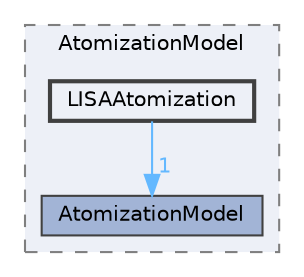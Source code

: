digraph "src/lagrangian/spray/submodels/AtomizationModel/LISAAtomization"
{
 // LATEX_PDF_SIZE
  bgcolor="transparent";
  edge [fontname=Helvetica,fontsize=10,labelfontname=Helvetica,labelfontsize=10];
  node [fontname=Helvetica,fontsize=10,shape=box,height=0.2,width=0.4];
  compound=true
  subgraph clusterdir_c04aec180e0de933cb1ce0e040f1f431 {
    graph [ bgcolor="#edf0f7", pencolor="grey50", label="AtomizationModel", fontname=Helvetica,fontsize=10 style="filled,dashed", URL="dir_c04aec180e0de933cb1ce0e040f1f431.html",tooltip=""]
  dir_c5140c70a0de325936e2f0836d17f5d3 [label="AtomizationModel", fillcolor="#a2b4d6", color="grey25", style="filled", URL="dir_c5140c70a0de325936e2f0836d17f5d3.html",tooltip=""];
  dir_20940d1de9510184f44af54ae5cf7195 [label="LISAAtomization", fillcolor="#edf0f7", color="grey25", style="filled,bold", URL="dir_20940d1de9510184f44af54ae5cf7195.html",tooltip=""];
  }
  dir_20940d1de9510184f44af54ae5cf7195->dir_c5140c70a0de325936e2f0836d17f5d3 [headlabel="1", labeldistance=1.5 headhref="dir_002233_000163.html" href="dir_002233_000163.html" color="steelblue1" fontcolor="steelblue1"];
}
